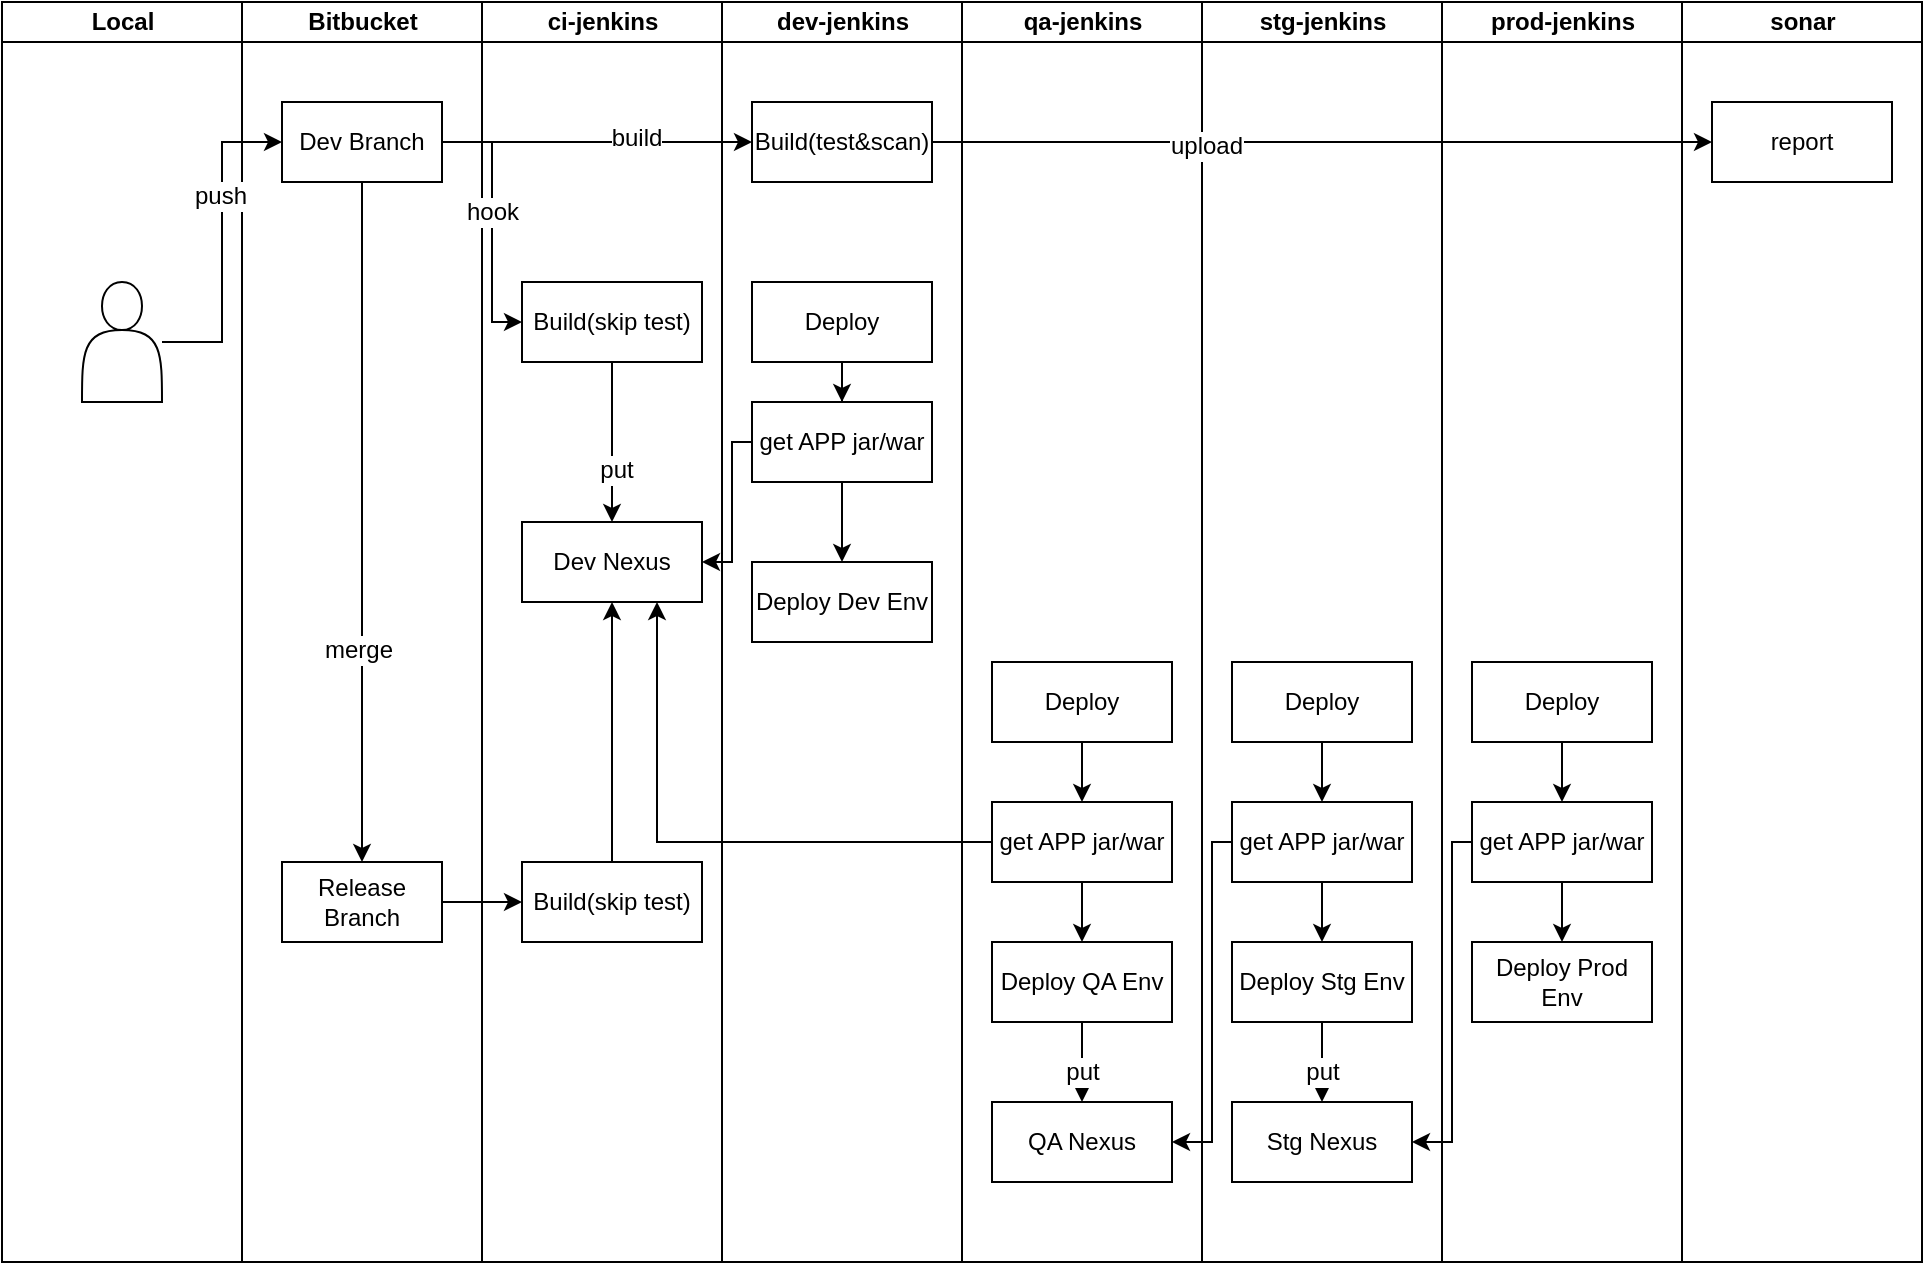 <mxfile version="10.6.2" type="github"><diagram id="EWkyefJm1BVpOJQ_7X5E" name="Page-1"><mxGraphModel dx="1394" dy="715" grid="1" gridSize="10" guides="1" tooltips="1" connect="1" arrows="1" fold="1" page="1" pageScale="1" pageWidth="850" pageHeight="1100" math="0" shadow="0"><root><mxCell id="0"/><mxCell id="1" parent="0"/><mxCell id="qQgVIWbzSosqvVox_51u-19" value="Local" style="swimlane;html=1;startSize=20;" parent="1" vertex="1"><mxGeometry x="65" y="60" width="120" height="630" as="geometry"><mxRectangle y="20" width="70" height="1260" as="alternateBounds"/></mxGeometry></mxCell><mxCell id="qQgVIWbzSosqvVox_51u-26" value="" style="shape=actor;whiteSpace=wrap;html=1;" parent="qQgVIWbzSosqvVox_51u-19" vertex="1"><mxGeometry x="40" y="140" width="40" height="60" as="geometry"/></mxCell><mxCell id="qQgVIWbzSosqvVox_51u-20" value="Bitbucket" style="swimlane;html=1;startSize=20;" parent="1" vertex="1"><mxGeometry x="185" y="60" width="120" height="630" as="geometry"/></mxCell><mxCell id="qQgVIWbzSosqvVox_51u-51" style="edgeStyle=orthogonalEdgeStyle;rounded=0;orthogonalLoop=1;jettySize=auto;html=1;" parent="qQgVIWbzSosqvVox_51u-20" source="qQgVIWbzSosqvVox_51u-27" target="qQgVIWbzSosqvVox_51u-28" edge="1"><mxGeometry relative="1" as="geometry"/></mxCell><mxCell id="qQgVIWbzSosqvVox_51u-52" value="merge" style="text;html=1;resizable=0;points=[];align=center;verticalAlign=middle;labelBackgroundColor=#ffffff;" parent="qQgVIWbzSosqvVox_51u-51" vertex="1" connectable="0"><mxGeometry x="0.377" y="-2" relative="1" as="geometry"><mxPoint as="offset"/></mxGeometry></mxCell><mxCell id="qQgVIWbzSosqvVox_51u-27" value="Dev Branch" style="rounded=0;whiteSpace=wrap;html=1;" parent="qQgVIWbzSosqvVox_51u-20" vertex="1"><mxGeometry x="20" y="50" width="80" height="40" as="geometry"/></mxCell><mxCell id="qQgVIWbzSosqvVox_51u-28" value="Release Branch" style="rounded=0;whiteSpace=wrap;html=1;" parent="qQgVIWbzSosqvVox_51u-20" vertex="1"><mxGeometry x="20" y="430" width="80" height="40" as="geometry"/></mxCell><mxCell id="qQgVIWbzSosqvVox_51u-21" value="ci-jenkins" style="swimlane;html=1;startSize=20;" parent="1" vertex="1"><mxGeometry x="305" y="60" width="120" height="630" as="geometry"/></mxCell><mxCell id="qQgVIWbzSosqvVox_51u-40" value="" style="edgeStyle=orthogonalEdgeStyle;rounded=0;orthogonalLoop=1;jettySize=auto;html=1;" parent="qQgVIWbzSosqvVox_51u-21" source="qQgVIWbzSosqvVox_51u-31" target="qQgVIWbzSosqvVox_51u-39" edge="1"><mxGeometry relative="1" as="geometry"/></mxCell><mxCell id="qQgVIWbzSosqvVox_51u-63" value="put" style="text;html=1;resizable=0;points=[];align=center;verticalAlign=middle;labelBackgroundColor=#ffffff;" parent="qQgVIWbzSosqvVox_51u-40" vertex="1" connectable="0"><mxGeometry x="0.344" y="2" relative="1" as="geometry"><mxPoint as="offset"/></mxGeometry></mxCell><mxCell id="qQgVIWbzSosqvVox_51u-31" value="Build(skip test)" style="rounded=0;whiteSpace=wrap;html=1;" parent="qQgVIWbzSosqvVox_51u-21" vertex="1"><mxGeometry x="20" y="140" width="90" height="40" as="geometry"/></mxCell><mxCell id="qQgVIWbzSosqvVox_51u-39" value="Dev Nexus" style="rounded=0;whiteSpace=wrap;html=1;" parent="qQgVIWbzSosqvVox_51u-21" vertex="1"><mxGeometry x="20" y="260" width="90" height="40" as="geometry"/></mxCell><mxCell id="qQgVIWbzSosqvVox_51u-56" style="edgeStyle=orthogonalEdgeStyle;rounded=0;orthogonalLoop=1;jettySize=auto;html=1;entryX=0.5;entryY=1;entryDx=0;entryDy=0;" parent="qQgVIWbzSosqvVox_51u-21" source="qQgVIWbzSosqvVox_51u-53" target="qQgVIWbzSosqvVox_51u-39" edge="1"><mxGeometry relative="1" as="geometry"/></mxCell><mxCell id="qQgVIWbzSosqvVox_51u-53" value="Build(skip test)" style="rounded=0;whiteSpace=wrap;html=1;" parent="qQgVIWbzSosqvVox_51u-21" vertex="1"><mxGeometry x="20" y="430" width="90" height="40" as="geometry"/></mxCell><mxCell id="qQgVIWbzSosqvVox_51u-22" value="dev-jenkins" style="swimlane;html=1;startSize=20;" parent="1" vertex="1"><mxGeometry x="425" y="60" width="120" height="630" as="geometry"><mxRectangle y="20" width="70" height="1260" as="alternateBounds"/></mxGeometry></mxCell><mxCell id="qQgVIWbzSosqvVox_51u-36" value="Build(test&amp;amp;scan)" style="rounded=0;whiteSpace=wrap;html=1;" parent="qQgVIWbzSosqvVox_51u-22" vertex="1"><mxGeometry x="15" y="50" width="90" height="40" as="geometry"/></mxCell><mxCell id="qQgVIWbzSosqvVox_51u-45" value="" style="edgeStyle=orthogonalEdgeStyle;rounded=0;orthogonalLoop=1;jettySize=auto;html=1;" parent="qQgVIWbzSosqvVox_51u-22" source="qQgVIWbzSosqvVox_51u-41" target="qQgVIWbzSosqvVox_51u-44" edge="1"><mxGeometry relative="1" as="geometry"/></mxCell><mxCell id="qQgVIWbzSosqvVox_51u-41" value="Deploy" style="rounded=0;whiteSpace=wrap;html=1;" parent="qQgVIWbzSosqvVox_51u-22" vertex="1"><mxGeometry x="15" y="140" width="90" height="40" as="geometry"/></mxCell><mxCell id="qQgVIWbzSosqvVox_51u-48" value="" style="edgeStyle=orthogonalEdgeStyle;rounded=0;orthogonalLoop=1;jettySize=auto;html=1;" parent="qQgVIWbzSosqvVox_51u-22" source="qQgVIWbzSosqvVox_51u-44" target="qQgVIWbzSosqvVox_51u-47" edge="1"><mxGeometry relative="1" as="geometry"/></mxCell><mxCell id="qQgVIWbzSosqvVox_51u-44" value="get APP jar/war" style="rounded=0;whiteSpace=wrap;html=1;" parent="qQgVIWbzSosqvVox_51u-22" vertex="1"><mxGeometry x="15" y="200" width="90" height="40" as="geometry"/></mxCell><mxCell id="qQgVIWbzSosqvVox_51u-47" value="Deploy Dev Env" style="rounded=0;whiteSpace=wrap;html=1;" parent="qQgVIWbzSosqvVox_51u-22" vertex="1"><mxGeometry x="15" y="280" width="90" height="40" as="geometry"/></mxCell><mxCell id="qQgVIWbzSosqvVox_51u-23" value="qa-jenkins" style="swimlane;html=1;startSize=20;" parent="1" vertex="1"><mxGeometry x="545" y="60" width="120" height="630" as="geometry"/></mxCell><mxCell id="qQgVIWbzSosqvVox_51u-61" style="edgeStyle=orthogonalEdgeStyle;rounded=0;orthogonalLoop=1;jettySize=auto;html=1;" parent="qQgVIWbzSosqvVox_51u-23" source="qQgVIWbzSosqvVox_51u-57" target="qQgVIWbzSosqvVox_51u-58" edge="1"><mxGeometry relative="1" as="geometry"/></mxCell><mxCell id="qQgVIWbzSosqvVox_51u-57" value="Deploy" style="rounded=0;whiteSpace=wrap;html=1;" parent="qQgVIWbzSosqvVox_51u-23" vertex="1"><mxGeometry x="15" y="330" width="90" height="40" as="geometry"/></mxCell><mxCell id="qQgVIWbzSosqvVox_51u-62" style="edgeStyle=orthogonalEdgeStyle;rounded=0;orthogonalLoop=1;jettySize=auto;html=1;entryX=0.5;entryY=0;entryDx=0;entryDy=0;" parent="qQgVIWbzSosqvVox_51u-23" source="qQgVIWbzSosqvVox_51u-58" target="qQgVIWbzSosqvVox_51u-59" edge="1"><mxGeometry relative="1" as="geometry"/></mxCell><mxCell id="qQgVIWbzSosqvVox_51u-58" value="get APP jar/war" style="rounded=0;whiteSpace=wrap;html=1;" parent="qQgVIWbzSosqvVox_51u-23" vertex="1"><mxGeometry x="15" y="400" width="90" height="40" as="geometry"/></mxCell><mxCell id="qQgVIWbzSosqvVox_51u-65" style="edgeStyle=orthogonalEdgeStyle;rounded=0;orthogonalLoop=1;jettySize=auto;html=1;entryX=0.5;entryY=0;entryDx=0;entryDy=0;" parent="qQgVIWbzSosqvVox_51u-23" source="qQgVIWbzSosqvVox_51u-59" target="qQgVIWbzSosqvVox_51u-64" edge="1"><mxGeometry relative="1" as="geometry"/></mxCell><mxCell id="qQgVIWbzSosqvVox_51u-66" value="put" style="text;html=1;resizable=0;points=[];align=center;verticalAlign=middle;labelBackgroundColor=#ffffff;" parent="qQgVIWbzSosqvVox_51u-65" vertex="1" connectable="0"><mxGeometry x="0.262" relative="1" as="geometry"><mxPoint as="offset"/></mxGeometry></mxCell><mxCell id="qQgVIWbzSosqvVox_51u-59" value="Deploy QA Env" style="rounded=0;whiteSpace=wrap;html=1;" parent="qQgVIWbzSosqvVox_51u-23" vertex="1"><mxGeometry x="15" y="470" width="90" height="40" as="geometry"/></mxCell><mxCell id="qQgVIWbzSosqvVox_51u-64" value="QA Nexus" style="rounded=0;whiteSpace=wrap;html=1;" parent="qQgVIWbzSosqvVox_51u-23" vertex="1"><mxGeometry x="15" y="550" width="90" height="40" as="geometry"/></mxCell><mxCell id="qQgVIWbzSosqvVox_51u-24" value="stg-jenkins" style="swimlane;html=1;startSize=20;" parent="1" vertex="1"><mxGeometry x="665" y="60" width="120" height="630" as="geometry"/></mxCell><mxCell id="qQgVIWbzSosqvVox_51u-68" value="Deploy" style="rounded=0;whiteSpace=wrap;html=1;" parent="qQgVIWbzSosqvVox_51u-24" vertex="1"><mxGeometry x="15" y="330" width="90" height="40" as="geometry"/></mxCell><mxCell id="qQgVIWbzSosqvVox_51u-70" value="get APP jar/war" style="rounded=0;whiteSpace=wrap;html=1;" parent="qQgVIWbzSosqvVox_51u-24" vertex="1"><mxGeometry x="15" y="400" width="90" height="40" as="geometry"/></mxCell><mxCell id="qQgVIWbzSosqvVox_51u-67" style="edgeStyle=orthogonalEdgeStyle;rounded=0;orthogonalLoop=1;jettySize=auto;html=1;" parent="qQgVIWbzSosqvVox_51u-24" source="qQgVIWbzSosqvVox_51u-68" target="qQgVIWbzSosqvVox_51u-70" edge="1"><mxGeometry relative="1" as="geometry"/></mxCell><mxCell id="qQgVIWbzSosqvVox_51u-73" value="Deploy Stg Env" style="rounded=0;whiteSpace=wrap;html=1;" parent="qQgVIWbzSosqvVox_51u-24" vertex="1"><mxGeometry x="15" y="470" width="90" height="40" as="geometry"/></mxCell><mxCell id="qQgVIWbzSosqvVox_51u-69" style="edgeStyle=orthogonalEdgeStyle;rounded=0;orthogonalLoop=1;jettySize=auto;html=1;entryX=0.5;entryY=0;entryDx=0;entryDy=0;" parent="qQgVIWbzSosqvVox_51u-24" source="qQgVIWbzSosqvVox_51u-70" target="qQgVIWbzSosqvVox_51u-73" edge="1"><mxGeometry relative="1" as="geometry"/></mxCell><mxCell id="qQgVIWbzSosqvVox_51u-74" value="Stg Nexus" style="rounded=0;whiteSpace=wrap;html=1;" parent="qQgVIWbzSosqvVox_51u-24" vertex="1"><mxGeometry x="15" y="550" width="90" height="40" as="geometry"/></mxCell><mxCell id="qQgVIWbzSosqvVox_51u-71" style="edgeStyle=orthogonalEdgeStyle;rounded=0;orthogonalLoop=1;jettySize=auto;html=1;entryX=0.5;entryY=0;entryDx=0;entryDy=0;" parent="qQgVIWbzSosqvVox_51u-24" source="qQgVIWbzSosqvVox_51u-73" target="qQgVIWbzSosqvVox_51u-74" edge="1"><mxGeometry relative="1" as="geometry"/></mxCell><mxCell id="qQgVIWbzSosqvVox_51u-72" value="put" style="text;html=1;resizable=0;points=[];align=center;verticalAlign=middle;labelBackgroundColor=#ffffff;" parent="qQgVIWbzSosqvVox_51u-71" vertex="1" connectable="0"><mxGeometry x="0.262" relative="1" as="geometry"><mxPoint as="offset"/></mxGeometry></mxCell><mxCell id="qQgVIWbzSosqvVox_51u-25" value="prod-jenkins" style="swimlane;html=1;startSize=20;" parent="1" vertex="1"><mxGeometry x="785" y="60" width="120" height="630" as="geometry"/></mxCell><mxCell id="qQgVIWbzSosqvVox_51u-77" value="Deploy" style="rounded=0;whiteSpace=wrap;html=1;" parent="qQgVIWbzSosqvVox_51u-25" vertex="1"><mxGeometry x="15" y="330" width="90" height="40" as="geometry"/></mxCell><mxCell id="qQgVIWbzSosqvVox_51u-78" value="get APP jar/war" style="rounded=0;whiteSpace=wrap;html=1;" parent="qQgVIWbzSosqvVox_51u-25" vertex="1"><mxGeometry x="15" y="400" width="90" height="40" as="geometry"/></mxCell><mxCell id="qQgVIWbzSosqvVox_51u-79" style="edgeStyle=orthogonalEdgeStyle;rounded=0;orthogonalLoop=1;jettySize=auto;html=1;" parent="qQgVIWbzSosqvVox_51u-25" source="qQgVIWbzSosqvVox_51u-77" target="qQgVIWbzSosqvVox_51u-78" edge="1"><mxGeometry relative="1" as="geometry"/></mxCell><mxCell id="qQgVIWbzSosqvVox_51u-80" value="Deploy Prod Env" style="rounded=0;whiteSpace=wrap;html=1;" parent="qQgVIWbzSosqvVox_51u-25" vertex="1"><mxGeometry x="15" y="470" width="90" height="40" as="geometry"/></mxCell><mxCell id="qQgVIWbzSosqvVox_51u-81" style="edgeStyle=orthogonalEdgeStyle;rounded=0;orthogonalLoop=1;jettySize=auto;html=1;entryX=0.5;entryY=0;entryDx=0;entryDy=0;" parent="qQgVIWbzSosqvVox_51u-25" source="qQgVIWbzSosqvVox_51u-78" target="qQgVIWbzSosqvVox_51u-80" edge="1"><mxGeometry relative="1" as="geometry"/></mxCell><mxCell id="qQgVIWbzSosqvVox_51u-29" style="edgeStyle=orthogonalEdgeStyle;rounded=0;orthogonalLoop=1;jettySize=auto;html=1;entryX=0;entryY=0.5;entryDx=0;entryDy=0;" parent="1" source="qQgVIWbzSosqvVox_51u-26" target="qQgVIWbzSosqvVox_51u-27" edge="1"><mxGeometry relative="1" as="geometry"/></mxCell><mxCell id="qQgVIWbzSosqvVox_51u-30" value="push" style="text;html=1;resizable=0;points=[];align=center;verticalAlign=middle;labelBackgroundColor=#ffffff;" parent="qQgVIWbzSosqvVox_51u-29" vertex="1" connectable="0"><mxGeometry x="0.287" y="1" relative="1" as="geometry"><mxPoint as="offset"/></mxGeometry></mxCell><mxCell id="qQgVIWbzSosqvVox_51u-32" style="edgeStyle=orthogonalEdgeStyle;rounded=0;orthogonalLoop=1;jettySize=auto;html=1;entryX=0;entryY=0.5;entryDx=0;entryDy=0;" parent="1" source="qQgVIWbzSosqvVox_51u-27" target="qQgVIWbzSosqvVox_51u-31" edge="1"><mxGeometry relative="1" as="geometry"><Array as="points"><mxPoint x="310" y="130"/><mxPoint x="310" y="220"/></Array></mxGeometry></mxCell><mxCell id="qQgVIWbzSosqvVox_51u-35" value="hook" style="text;html=1;resizable=0;points=[];align=center;verticalAlign=middle;labelBackgroundColor=#ffffff;" parent="qQgVIWbzSosqvVox_51u-32" vertex="1" connectable="0"><mxGeometry x="-0.077" relative="1" as="geometry"><mxPoint as="offset"/></mxGeometry></mxCell><mxCell id="qQgVIWbzSosqvVox_51u-37" style="edgeStyle=orthogonalEdgeStyle;rounded=0;orthogonalLoop=1;jettySize=auto;html=1;" parent="1" source="qQgVIWbzSosqvVox_51u-27" target="qQgVIWbzSosqvVox_51u-36" edge="1"><mxGeometry relative="1" as="geometry"/></mxCell><mxCell id="qQgVIWbzSosqvVox_51u-38" value="build" style="text;html=1;resizable=0;points=[];align=center;verticalAlign=middle;labelBackgroundColor=#ffffff;" parent="qQgVIWbzSosqvVox_51u-37" vertex="1" connectable="0"><mxGeometry x="0.252" y="2" relative="1" as="geometry"><mxPoint as="offset"/></mxGeometry></mxCell><mxCell id="qQgVIWbzSosqvVox_51u-46" style="edgeStyle=orthogonalEdgeStyle;rounded=0;orthogonalLoop=1;jettySize=auto;html=1;entryX=1;entryY=0.5;entryDx=0;entryDy=0;" parent="1" source="qQgVIWbzSosqvVox_51u-44" target="qQgVIWbzSosqvVox_51u-39" edge="1"><mxGeometry relative="1" as="geometry"><Array as="points"><mxPoint x="430" y="280"/><mxPoint x="430" y="340"/></Array></mxGeometry></mxCell><mxCell id="qQgVIWbzSosqvVox_51u-54" style="edgeStyle=orthogonalEdgeStyle;rounded=0;orthogonalLoop=1;jettySize=auto;html=1;entryX=0;entryY=0.5;entryDx=0;entryDy=0;" parent="1" source="qQgVIWbzSosqvVox_51u-28" target="qQgVIWbzSosqvVox_51u-53" edge="1"><mxGeometry relative="1" as="geometry"/></mxCell><mxCell id="qQgVIWbzSosqvVox_51u-60" style="edgeStyle=orthogonalEdgeStyle;rounded=0;orthogonalLoop=1;jettySize=auto;html=1;entryX=0.75;entryY=1;entryDx=0;entryDy=0;" parent="1" source="qQgVIWbzSosqvVox_51u-58" target="qQgVIWbzSosqvVox_51u-39" edge="1"><mxGeometry relative="1" as="geometry"/></mxCell><mxCell id="qQgVIWbzSosqvVox_51u-75" style="edgeStyle=orthogonalEdgeStyle;rounded=0;orthogonalLoop=1;jettySize=auto;html=1;entryX=1;entryY=0.5;entryDx=0;entryDy=0;" parent="1" source="qQgVIWbzSosqvVox_51u-70" target="qQgVIWbzSosqvVox_51u-64" edge="1"><mxGeometry relative="1" as="geometry"><Array as="points"><mxPoint x="670" y="480"/><mxPoint x="670" y="630"/></Array></mxGeometry></mxCell><mxCell id="qQgVIWbzSosqvVox_51u-85" style="edgeStyle=orthogonalEdgeStyle;rounded=0;orthogonalLoop=1;jettySize=auto;html=1;entryX=1;entryY=0.5;entryDx=0;entryDy=0;" parent="1" source="qQgVIWbzSosqvVox_51u-78" target="qQgVIWbzSosqvVox_51u-74" edge="1"><mxGeometry relative="1" as="geometry"><Array as="points"><mxPoint x="790" y="480"/><mxPoint x="790" y="630"/></Array></mxGeometry></mxCell><mxCell id="qQgVIWbzSosqvVox_51u-86" value="sonar" style="swimlane;html=1;startSize=20;" parent="1" vertex="1"><mxGeometry x="905" y="60" width="120" height="630" as="geometry"/></mxCell><mxCell id="qQgVIWbzSosqvVox_51u-89" style="edgeStyle=orthogonalEdgeStyle;rounded=0;orthogonalLoop=1;jettySize=auto;html=1;" parent="qQgVIWbzSosqvVox_51u-86" edge="1"><mxGeometry relative="1" as="geometry"><mxPoint x="60" y="370" as="sourcePoint"/></mxGeometry></mxCell><mxCell id="qQgVIWbzSosqvVox_51u-91" style="edgeStyle=orthogonalEdgeStyle;rounded=0;orthogonalLoop=1;jettySize=auto;html=1;entryX=0.5;entryY=0;entryDx=0;entryDy=0;" parent="qQgVIWbzSosqvVox_51u-86" edge="1"><mxGeometry relative="1" as="geometry"><mxPoint x="60" y="440" as="sourcePoint"/></mxGeometry></mxCell><mxCell id="qQgVIWbzSosqvVox_51u-93" style="edgeStyle=orthogonalEdgeStyle;rounded=0;orthogonalLoop=1;jettySize=auto;html=1;entryX=0.5;entryY=0;entryDx=0;entryDy=0;" parent="qQgVIWbzSosqvVox_51u-86" edge="1"><mxGeometry relative="1" as="geometry"><mxPoint x="60" y="510" as="sourcePoint"/></mxGeometry></mxCell><mxCell id="qQgVIWbzSosqvVox_51u-94" value="put" style="text;html=1;resizable=0;points=[];align=center;verticalAlign=middle;labelBackgroundColor=#ffffff;" parent="qQgVIWbzSosqvVox_51u-93" vertex="1" connectable="0"><mxGeometry x="0.262" relative="1" as="geometry"><mxPoint as="offset"/></mxGeometry></mxCell><mxCell id="qQgVIWbzSosqvVox_51u-95" value="report" style="rounded=0;whiteSpace=wrap;html=1;" parent="qQgVIWbzSosqvVox_51u-86" vertex="1"><mxGeometry x="15" y="50" width="90" height="40" as="geometry"/></mxCell><mxCell id="qQgVIWbzSosqvVox_51u-96" style="edgeStyle=orthogonalEdgeStyle;rounded=0;orthogonalLoop=1;jettySize=auto;html=1;entryX=0;entryY=0.5;entryDx=0;entryDy=0;" parent="1" source="qQgVIWbzSosqvVox_51u-36" target="qQgVIWbzSosqvVox_51u-95" edge="1"><mxGeometry relative="1" as="geometry"/></mxCell><mxCell id="qQgVIWbzSosqvVox_51u-97" value="upload" style="text;html=1;resizable=0;points=[];align=center;verticalAlign=middle;labelBackgroundColor=#ffffff;" parent="qQgVIWbzSosqvVox_51u-96" vertex="1" connectable="0"><mxGeometry x="-0.297" y="-2" relative="1" as="geometry"><mxPoint as="offset"/></mxGeometry></mxCell></root></mxGraphModel></diagram></mxfile>